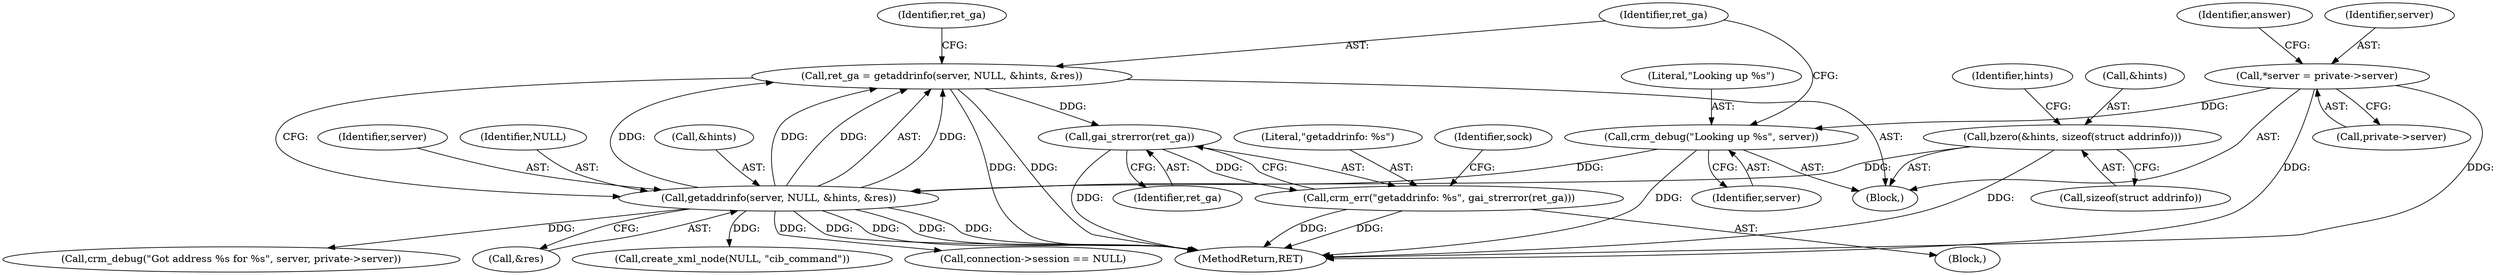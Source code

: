 digraph "1_pacemaker_564f7cc2a51dcd2f28ab12a13394f31be5aa3c93_10@API" {
"1000225" [label="(Call,gai_strerror(ret_ga))"];
"1000211" [label="(Call,ret_ga = getaddrinfo(server, NULL, &hints, &res))"];
"1000213" [label="(Call,getaddrinfo(server, NULL, &hints, &res))"];
"1000208" [label="(Call,crm_debug(\"Looking up %s\", server))"];
"1000124" [label="(Call,*server = private->server)"];
"1000169" [label="(Call,bzero(&hints, sizeof(struct addrinfo)))"];
"1000223" [label="(Call,crm_err(\"getaddrinfo: %s\", gai_strerror(ret_ga)))"];
"1000110" [label="(Block,)"];
"1000208" [label="(Call,crm_debug(\"Looking up %s\", server))"];
"1000170" [label="(Call,&hints)"];
"1000212" [label="(Identifier,ret_ga)"];
"1000223" [label="(Call,crm_err(\"getaddrinfo: %s\", gai_strerror(ret_ga)))"];
"1000169" [label="(Call,bzero(&hints, sizeof(struct addrinfo)))"];
"1000210" [label="(Identifier,server)"];
"1000224" [label="(Literal,\"getaddrinfo: %s\")"];
"1000214" [label="(Identifier,server)"];
"1000172" [label="(Call,sizeof(struct addrinfo))"];
"1000124" [label="(Call,*server = private->server)"];
"1000225" [label="(Call,gai_strerror(ret_ga))"];
"1000213" [label="(Call,getaddrinfo(server, NULL, &hints, &res))"];
"1000218" [label="(Call,&res)"];
"1000228" [label="(Identifier,sock)"];
"1000473" [label="(MethodReturn,RET)"];
"1000215" [label="(Identifier,NULL)"];
"1000216" [label="(Call,&hints)"];
"1000348" [label="(Call,create_xml_node(NULL, \"cib_command\"))"];
"1000126" [label="(Call,private->server)"];
"1000222" [label="(Block,)"];
"1000318" [label="(Call,connection->session == NULL)"];
"1000211" [label="(Call,ret_ga = getaddrinfo(server, NULL, &hints, &res))"];
"1000176" [label="(Identifier,hints)"];
"1000134" [label="(Identifier,answer)"];
"1000221" [label="(Identifier,ret_ga)"];
"1000226" [label="(Identifier,ret_ga)"];
"1000242" [label="(Call,crm_debug(\"Got address %s for %s\", server, private->server))"];
"1000125" [label="(Identifier,server)"];
"1000209" [label="(Literal,\"Looking up %s\")"];
"1000225" -> "1000223"  [label="AST: "];
"1000225" -> "1000226"  [label="CFG: "];
"1000226" -> "1000225"  [label="AST: "];
"1000223" -> "1000225"  [label="CFG: "];
"1000225" -> "1000473"  [label="DDG: "];
"1000225" -> "1000223"  [label="DDG: "];
"1000211" -> "1000225"  [label="DDG: "];
"1000211" -> "1000110"  [label="AST: "];
"1000211" -> "1000213"  [label="CFG: "];
"1000212" -> "1000211"  [label="AST: "];
"1000213" -> "1000211"  [label="AST: "];
"1000221" -> "1000211"  [label="CFG: "];
"1000211" -> "1000473"  [label="DDG: "];
"1000211" -> "1000473"  [label="DDG: "];
"1000213" -> "1000211"  [label="DDG: "];
"1000213" -> "1000211"  [label="DDG: "];
"1000213" -> "1000211"  [label="DDG: "];
"1000213" -> "1000211"  [label="DDG: "];
"1000213" -> "1000218"  [label="CFG: "];
"1000214" -> "1000213"  [label="AST: "];
"1000215" -> "1000213"  [label="AST: "];
"1000216" -> "1000213"  [label="AST: "];
"1000218" -> "1000213"  [label="AST: "];
"1000213" -> "1000473"  [label="DDG: "];
"1000213" -> "1000473"  [label="DDG: "];
"1000213" -> "1000473"  [label="DDG: "];
"1000213" -> "1000473"  [label="DDG: "];
"1000208" -> "1000213"  [label="DDG: "];
"1000169" -> "1000213"  [label="DDG: "];
"1000213" -> "1000242"  [label="DDG: "];
"1000213" -> "1000318"  [label="DDG: "];
"1000213" -> "1000348"  [label="DDG: "];
"1000208" -> "1000110"  [label="AST: "];
"1000208" -> "1000210"  [label="CFG: "];
"1000209" -> "1000208"  [label="AST: "];
"1000210" -> "1000208"  [label="AST: "];
"1000212" -> "1000208"  [label="CFG: "];
"1000208" -> "1000473"  [label="DDG: "];
"1000124" -> "1000208"  [label="DDG: "];
"1000124" -> "1000110"  [label="AST: "];
"1000124" -> "1000126"  [label="CFG: "];
"1000125" -> "1000124"  [label="AST: "];
"1000126" -> "1000124"  [label="AST: "];
"1000134" -> "1000124"  [label="CFG: "];
"1000124" -> "1000473"  [label="DDG: "];
"1000124" -> "1000473"  [label="DDG: "];
"1000169" -> "1000110"  [label="AST: "];
"1000169" -> "1000172"  [label="CFG: "];
"1000170" -> "1000169"  [label="AST: "];
"1000172" -> "1000169"  [label="AST: "];
"1000176" -> "1000169"  [label="CFG: "];
"1000169" -> "1000473"  [label="DDG: "];
"1000223" -> "1000222"  [label="AST: "];
"1000224" -> "1000223"  [label="AST: "];
"1000228" -> "1000223"  [label="CFG: "];
"1000223" -> "1000473"  [label="DDG: "];
"1000223" -> "1000473"  [label="DDG: "];
}

